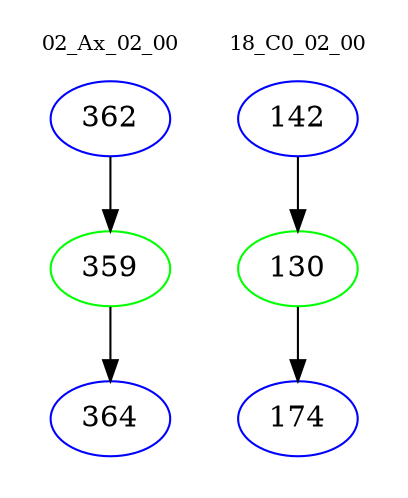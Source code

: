 digraph{
subgraph cluster_0 {
color = white
label = "02_Ax_02_00";
fontsize=10;
T0_362 [label="362", color="blue"]
T0_362 -> T0_359 [color="black"]
T0_359 [label="359", color="green"]
T0_359 -> T0_364 [color="black"]
T0_364 [label="364", color="blue"]
}
subgraph cluster_1 {
color = white
label = "18_C0_02_00";
fontsize=10;
T1_142 [label="142", color="blue"]
T1_142 -> T1_130 [color="black"]
T1_130 [label="130", color="green"]
T1_130 -> T1_174 [color="black"]
T1_174 [label="174", color="blue"]
}
}
